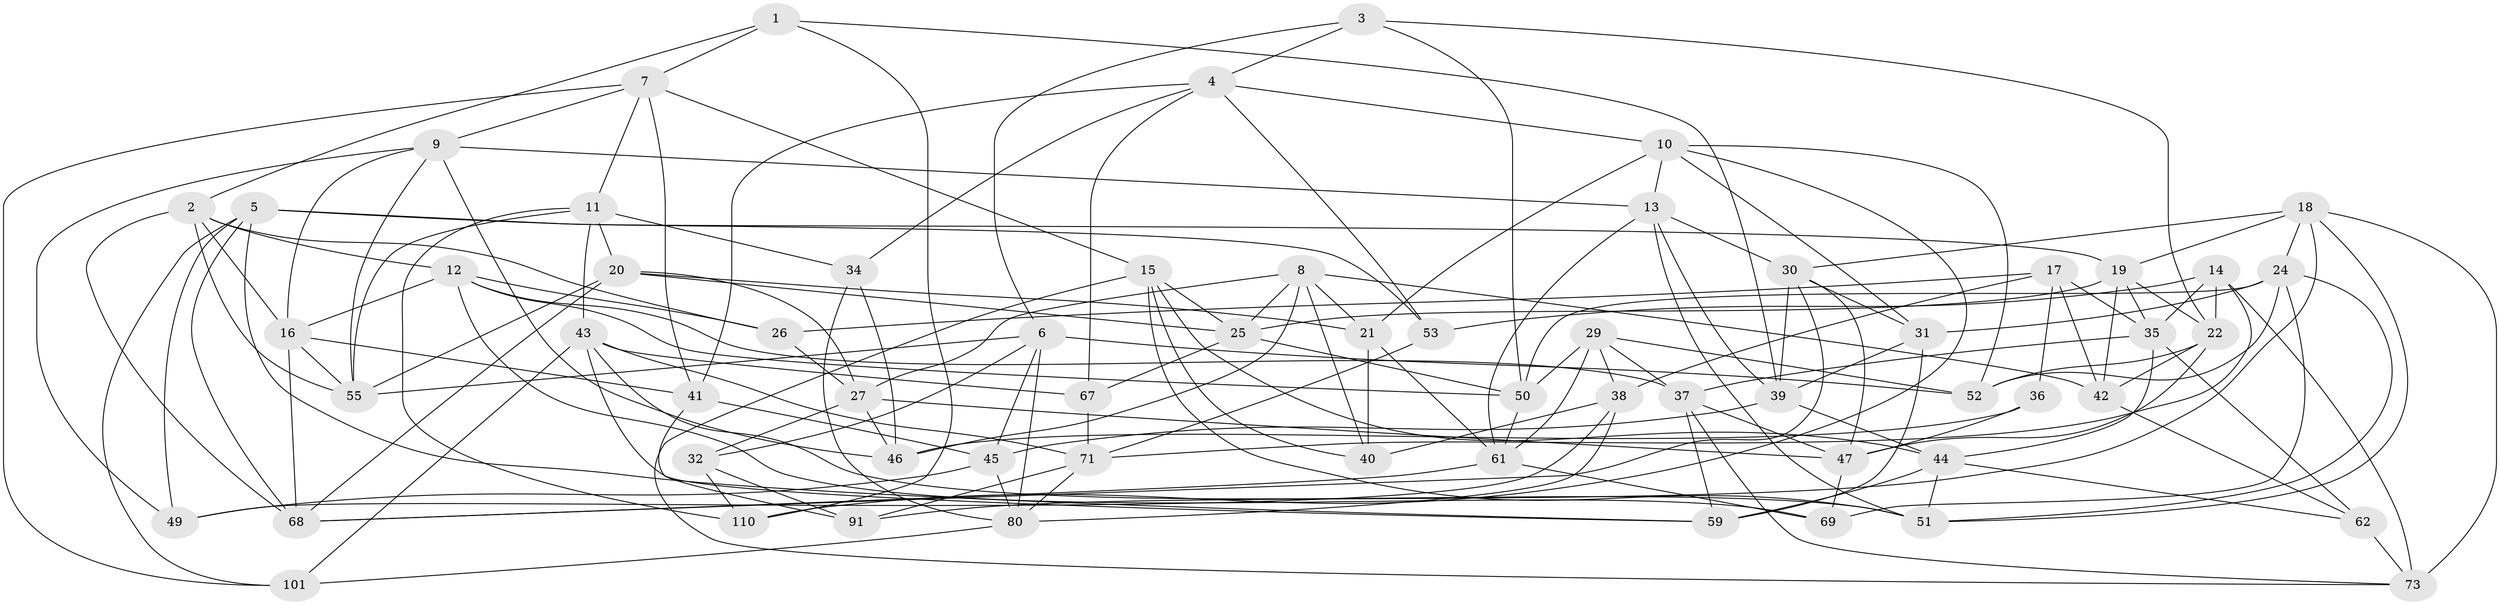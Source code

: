 // original degree distribution, {4: 1.0}
// Generated by graph-tools (version 1.1) at 2025/42/03/06/25 10:42:16]
// undirected, 62 vertices, 164 edges
graph export_dot {
graph [start="1"]
  node [color=gray90,style=filled];
  1;
  2 [super="+87"];
  3;
  4 [super="+65"];
  5 [super="+100"];
  6 [super="+105"];
  7 [super="+95"];
  8 [super="+76"];
  9 [super="+84"];
  10 [super="+83"];
  11 [super="+97"];
  12 [super="+70"];
  13 [super="+23"];
  14 [super="+88"];
  15 [super="+79"];
  16 [super="+99"];
  17 [super="+56"];
  18 [super="+33"];
  19 [super="+81"];
  20 [super="+48"];
  21 [super="+96"];
  22 [super="+28"];
  24 [super="+85"];
  25 [super="+58"];
  26;
  27 [super="+78"];
  29 [super="+90"];
  30 [super="+98"];
  31 [super="+60"];
  32;
  34;
  35 [super="+74"];
  36;
  37 [super="+86"];
  38 [super="+54"];
  39 [super="+72"];
  40 [super="+77"];
  41 [super="+92"];
  42 [super="+102"];
  43 [super="+66"];
  44 [super="+75"];
  45 [super="+57"];
  46 [super="+104"];
  47 [super="+108"];
  49;
  50 [super="+93"];
  51 [super="+103"];
  52 [super="+64"];
  53;
  55 [super="+107"];
  59 [super="+63"];
  61 [super="+89"];
  62;
  67;
  68 [super="+106"];
  69;
  71 [super="+94"];
  73 [super="+109"];
  80 [super="+82"];
  91;
  101;
  110;
  1 -- 110;
  1 -- 7;
  1 -- 2;
  1 -- 39;
  2 -- 12;
  2 -- 26;
  2 -- 68;
  2 -- 16;
  2 -- 55;
  3 -- 6;
  3 -- 22;
  3 -- 50;
  3 -- 4;
  4 -- 53;
  4 -- 10;
  4 -- 41;
  4 -- 34;
  4 -- 67;
  5 -- 49;
  5 -- 101;
  5 -- 68;
  5 -- 53;
  5 -- 59;
  5 -- 19;
  6 -- 32;
  6 -- 52;
  6 -- 80;
  6 -- 45;
  6 -- 55;
  7 -- 101;
  7 -- 15;
  7 -- 9;
  7 -- 11;
  7 -- 41;
  8 -- 25;
  8 -- 46;
  8 -- 40;
  8 -- 27;
  8 -- 21;
  8 -- 42;
  9 -- 49;
  9 -- 16;
  9 -- 55;
  9 -- 13;
  9 -- 46;
  10 -- 13;
  10 -- 31;
  10 -- 110;
  10 -- 52;
  10 -- 21;
  11 -- 55;
  11 -- 20;
  11 -- 43;
  11 -- 34;
  11 -- 110;
  12 -- 69;
  12 -- 50;
  12 -- 26;
  12 -- 37;
  12 -- 16;
  13 -- 30;
  13 -- 39;
  13 -- 61;
  13 -- 51;
  14 -- 73 [weight=2];
  14 -- 53;
  14 -- 22;
  14 -- 35;
  14 -- 71;
  15 -- 25;
  15 -- 44;
  15 -- 51;
  15 -- 40;
  15 -- 73;
  16 -- 41;
  16 -- 55;
  16 -- 68;
  17 -- 26;
  17 -- 42 [weight=2];
  17 -- 36;
  17 -- 38;
  17 -- 35;
  18 -- 24;
  18 -- 91;
  18 -- 73;
  18 -- 51;
  18 -- 19;
  18 -- 30;
  19 -- 35;
  19 -- 42;
  19 -- 22;
  19 -- 25;
  20 -- 68;
  20 -- 21;
  20 -- 25;
  20 -- 27;
  20 -- 55;
  21 -- 61;
  21 -- 40 [weight=2];
  22 -- 52;
  22 -- 42;
  22 -- 47;
  24 -- 51;
  24 -- 50;
  24 -- 69;
  24 -- 52;
  24 -- 31;
  25 -- 67;
  25 -- 50;
  26 -- 27;
  27 -- 47;
  27 -- 32;
  27 -- 46;
  29 -- 61;
  29 -- 52 [weight=2];
  29 -- 38;
  29 -- 50;
  29 -- 37;
  30 -- 47;
  30 -- 39;
  30 -- 68;
  30 -- 31;
  31 -- 39;
  31 -- 59 [weight=2];
  32 -- 110;
  32 -- 91;
  34 -- 46;
  34 -- 80;
  35 -- 62;
  35 -- 44;
  35 -- 37;
  36 -- 47;
  36 -- 46 [weight=2];
  37 -- 47;
  37 -- 59;
  37 -- 73;
  38 -- 49;
  38 -- 80;
  38 -- 40 [weight=2];
  39 -- 45;
  39 -- 44;
  41 -- 45 [weight=2];
  41 -- 91;
  42 -- 62;
  43 -- 67;
  43 -- 101;
  43 -- 59;
  43 -- 51;
  43 -- 71;
  44 -- 62;
  44 -- 51;
  44 -- 59;
  45 -- 49;
  45 -- 80;
  47 -- 69;
  50 -- 61;
  53 -- 71;
  61 -- 69;
  61 -- 68;
  62 -- 73;
  67 -- 71;
  71 -- 80;
  71 -- 91;
  80 -- 101;
}

